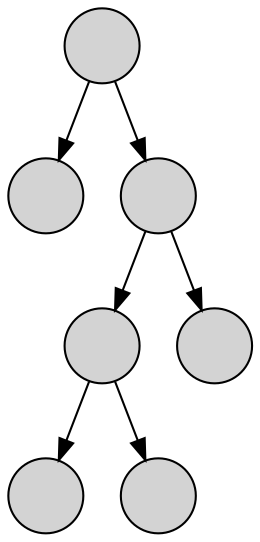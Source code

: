 digraph {
    rankdir=TB;

    node [shape=circle style=filled label=""]

    a -> b;
    a -> c;

    c -> d;
    c -> e;

    d -> f;
    d -> g;
}
